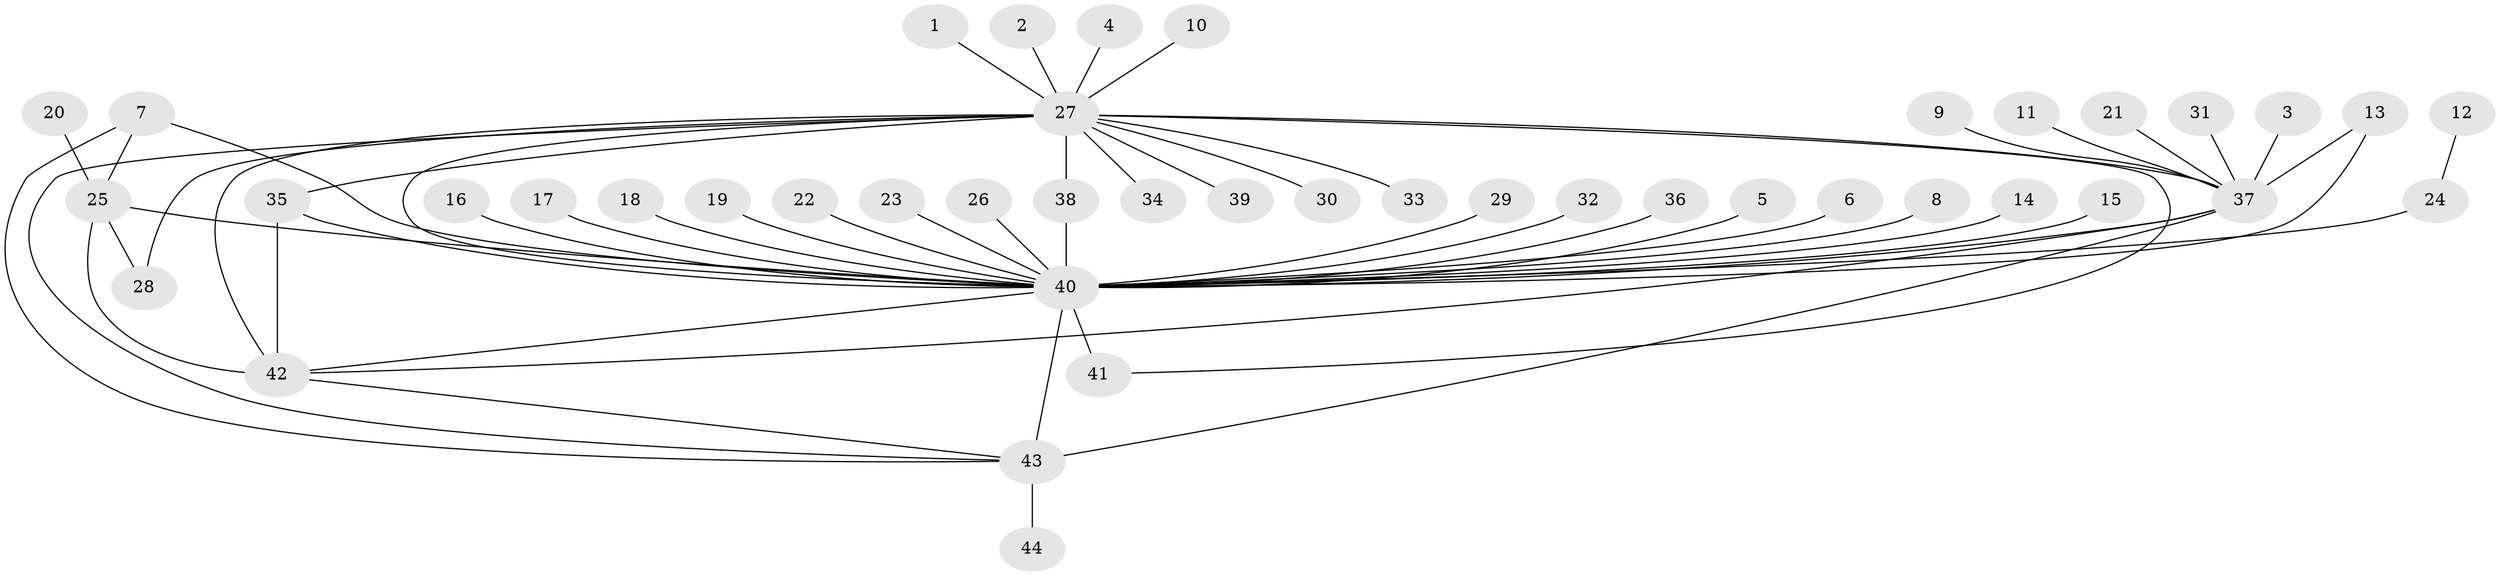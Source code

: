 // original degree distribution, {4: 0.07954545454545454, 21: 0.011363636363636364, 3: 0.11363636363636363, 10: 0.011363636363636364, 2: 0.1590909090909091, 5: 0.022727272727272728, 8: 0.011363636363636364, 19: 0.011363636363636364, 14: 0.011363636363636364, 1: 0.5568181818181818, 15: 0.011363636363636364}
// Generated by graph-tools (version 1.1) at 2025/49/03/09/25 03:49:49]
// undirected, 44 vertices, 58 edges
graph export_dot {
graph [start="1"]
  node [color=gray90,style=filled];
  1;
  2;
  3;
  4;
  5;
  6;
  7;
  8;
  9;
  10;
  11;
  12;
  13;
  14;
  15;
  16;
  17;
  18;
  19;
  20;
  21;
  22;
  23;
  24;
  25;
  26;
  27;
  28;
  29;
  30;
  31;
  32;
  33;
  34;
  35;
  36;
  37;
  38;
  39;
  40;
  41;
  42;
  43;
  44;
  1 -- 27 [weight=1.0];
  2 -- 27 [weight=1.0];
  3 -- 37 [weight=1.0];
  4 -- 27 [weight=1.0];
  5 -- 40 [weight=1.0];
  6 -- 40 [weight=1.0];
  7 -- 25 [weight=1.0];
  7 -- 40 [weight=1.0];
  7 -- 43 [weight=1.0];
  8 -- 40 [weight=1.0];
  9 -- 37 [weight=1.0];
  10 -- 27 [weight=1.0];
  11 -- 37 [weight=1.0];
  12 -- 24 [weight=1.0];
  13 -- 37 [weight=1.0];
  13 -- 40 [weight=1.0];
  14 -- 40 [weight=1.0];
  15 -- 40 [weight=1.0];
  16 -- 40 [weight=1.0];
  17 -- 40 [weight=1.0];
  18 -- 40 [weight=1.0];
  19 -- 40 [weight=1.0];
  20 -- 25 [weight=1.0];
  21 -- 37 [weight=1.0];
  22 -- 40 [weight=1.0];
  23 -- 40 [weight=1.0];
  24 -- 40 [weight=1.0];
  25 -- 28 [weight=1.0];
  25 -- 40 [weight=1.0];
  25 -- 42 [weight=1.0];
  26 -- 40 [weight=1.0];
  27 -- 28 [weight=1.0];
  27 -- 30 [weight=1.0];
  27 -- 33 [weight=1.0];
  27 -- 34 [weight=1.0];
  27 -- 35 [weight=1.0];
  27 -- 37 [weight=1.0];
  27 -- 38 [weight=1.0];
  27 -- 39 [weight=1.0];
  27 -- 40 [weight=1.0];
  27 -- 41 [weight=1.0];
  27 -- 42 [weight=2.0];
  27 -- 43 [weight=1.0];
  29 -- 40 [weight=1.0];
  31 -- 37 [weight=1.0];
  32 -- 40 [weight=1.0];
  35 -- 40 [weight=1.0];
  35 -- 42 [weight=1.0];
  36 -- 40 [weight=1.0];
  37 -- 40 [weight=3.0];
  37 -- 42 [weight=1.0];
  37 -- 43 [weight=1.0];
  38 -- 40 [weight=1.0];
  40 -- 41 [weight=2.0];
  40 -- 42 [weight=1.0];
  40 -- 43 [weight=3.0];
  42 -- 43 [weight=1.0];
  43 -- 44 [weight=1.0];
}
